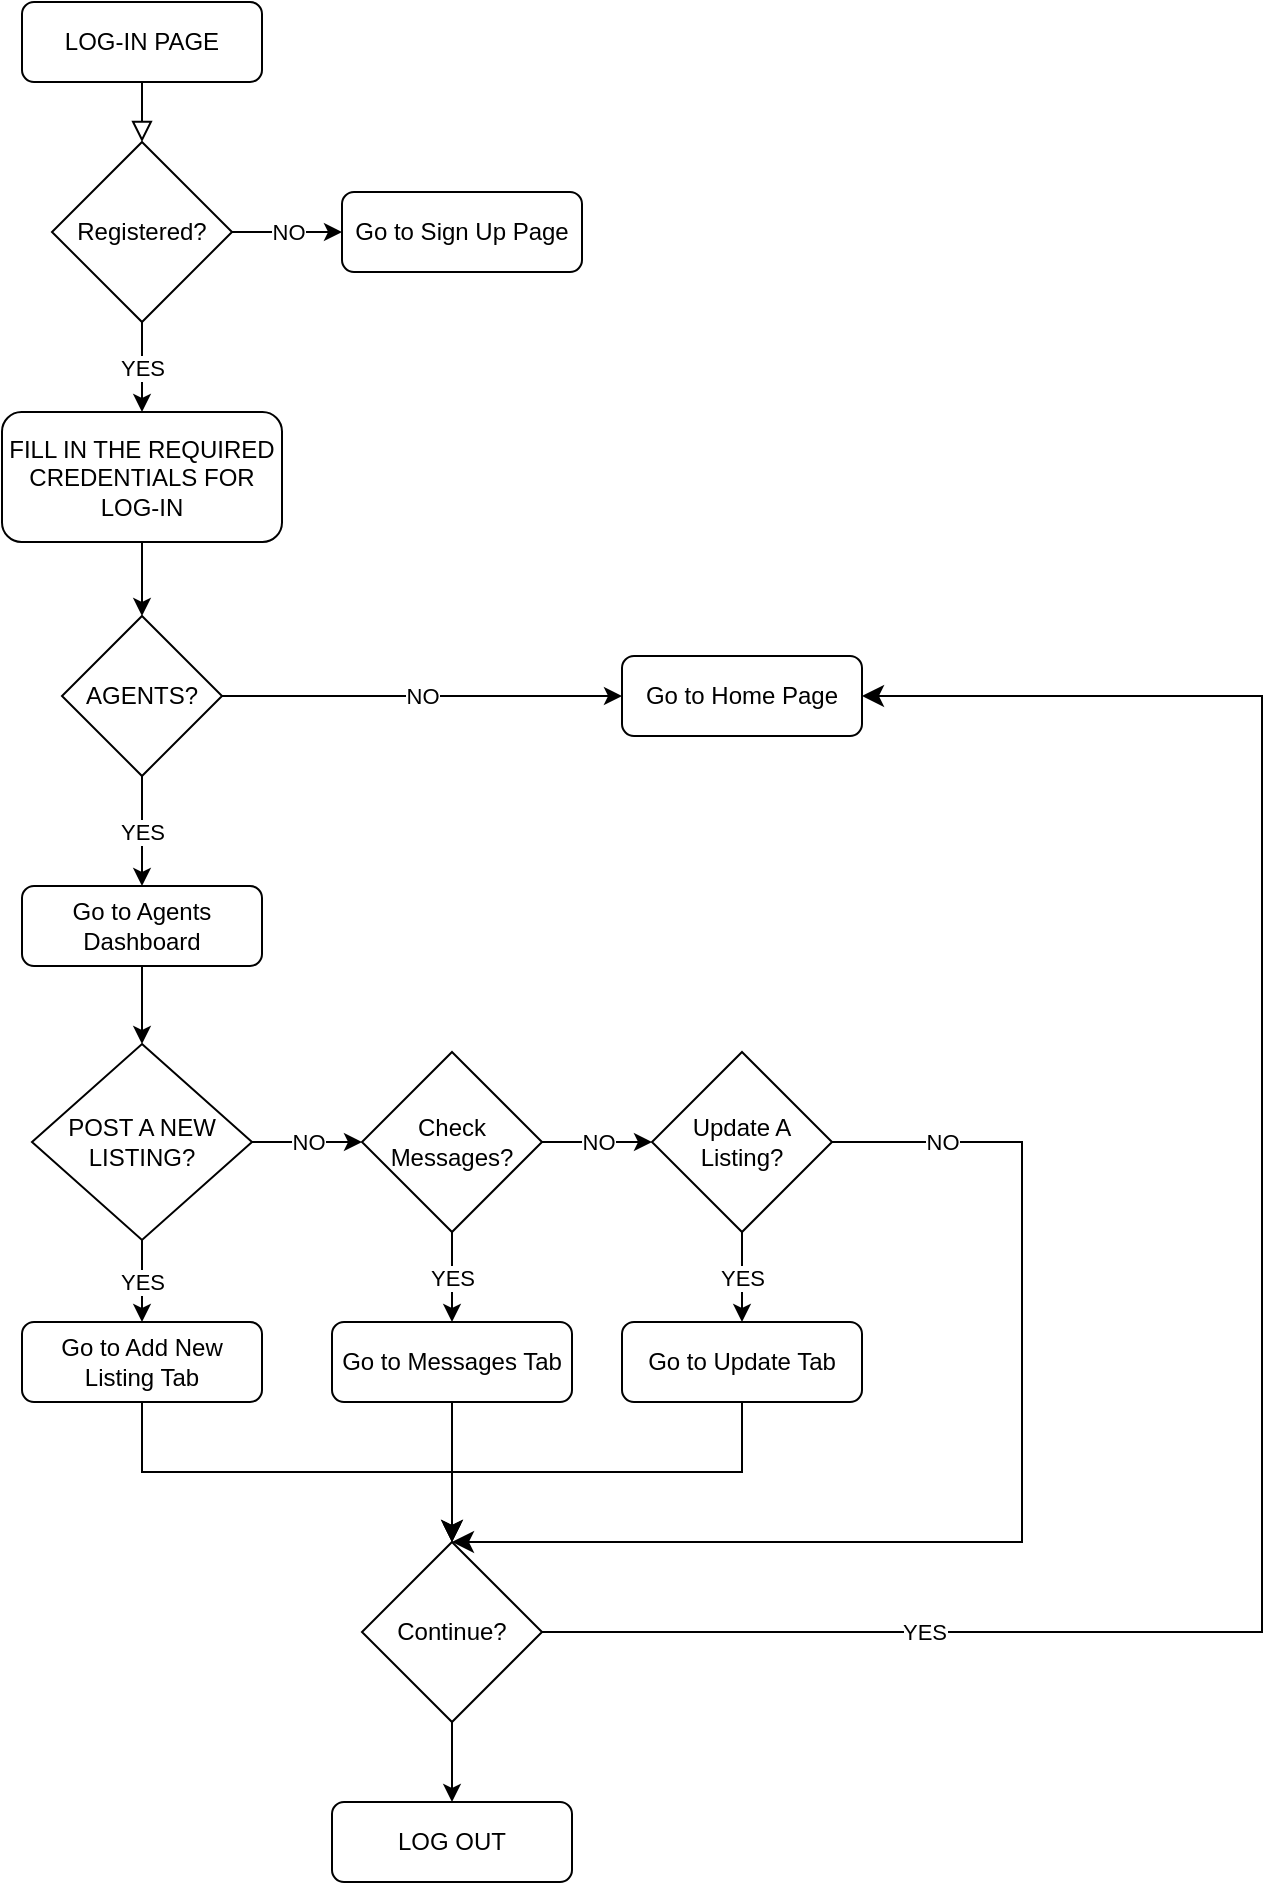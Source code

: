 <mxfile version="21.2.4" type="device">
  <diagram id="C5RBs43oDa-KdzZeNtuy" name="Page-1">
    <mxGraphModel dx="1179" dy="476" grid="1" gridSize="10" guides="1" tooltips="1" connect="1" arrows="1" fold="1" page="1" pageScale="1" pageWidth="827" pageHeight="1169" math="0" shadow="0">
      <root>
        <mxCell id="WIyWlLk6GJQsqaUBKTNV-0" />
        <mxCell id="WIyWlLk6GJQsqaUBKTNV-1" parent="WIyWlLk6GJQsqaUBKTNV-0" />
        <mxCell id="wAypo3cwiPXsFD_8yfsH-0" value="" style="rounded=0;html=1;jettySize=auto;orthogonalLoop=1;fontSize=11;endArrow=block;endFill=0;endSize=8;strokeWidth=1;shadow=0;labelBackgroundColor=none;edgeStyle=orthogonalEdgeStyle;entryX=0.5;entryY=0;entryDx=0;entryDy=0;" edge="1" parent="WIyWlLk6GJQsqaUBKTNV-1" source="wAypo3cwiPXsFD_8yfsH-1" target="wAypo3cwiPXsFD_8yfsH-6">
          <mxGeometry relative="1" as="geometry">
            <mxPoint x="130" y="110" as="targetPoint" />
          </mxGeometry>
        </mxCell>
        <mxCell id="wAypo3cwiPXsFD_8yfsH-1" value="LOG-IN PAGE" style="rounded=1;whiteSpace=wrap;html=1;fontSize=12;glass=0;strokeWidth=1;shadow=0;" vertex="1" parent="WIyWlLk6GJQsqaUBKTNV-1">
          <mxGeometry x="70" y="120" width="120" height="40" as="geometry" />
        </mxCell>
        <mxCell id="wAypo3cwiPXsFD_8yfsH-4" value="NO" style="edgeStyle=orthogonalEdgeStyle;rounded=0;orthogonalLoop=1;jettySize=auto;html=1;entryX=0;entryY=0.5;entryDx=0;entryDy=0;" edge="1" parent="WIyWlLk6GJQsqaUBKTNV-1" source="wAypo3cwiPXsFD_8yfsH-6" target="wAypo3cwiPXsFD_8yfsH-7">
          <mxGeometry relative="1" as="geometry">
            <mxPoint x="240" y="235" as="targetPoint" />
          </mxGeometry>
        </mxCell>
        <mxCell id="wAypo3cwiPXsFD_8yfsH-5" value="YES" style="edgeStyle=orthogonalEdgeStyle;rounded=0;orthogonalLoop=1;jettySize=auto;html=1;" edge="1" parent="WIyWlLk6GJQsqaUBKTNV-1" source="wAypo3cwiPXsFD_8yfsH-6" target="wAypo3cwiPXsFD_8yfsH-9">
          <mxGeometry relative="1" as="geometry" />
        </mxCell>
        <mxCell id="wAypo3cwiPXsFD_8yfsH-6" value="Registered?" style="rhombus;whiteSpace=wrap;html=1;" vertex="1" parent="WIyWlLk6GJQsqaUBKTNV-1">
          <mxGeometry x="85" y="190" width="90" height="90" as="geometry" />
        </mxCell>
        <mxCell id="wAypo3cwiPXsFD_8yfsH-7" value="Go to Sign Up Page" style="rounded=1;whiteSpace=wrap;html=1;fontSize=12;glass=0;strokeWidth=1;shadow=0;" vertex="1" parent="WIyWlLk6GJQsqaUBKTNV-1">
          <mxGeometry x="230" y="215" width="120" height="40" as="geometry" />
        </mxCell>
        <mxCell id="wAypo3cwiPXsFD_8yfsH-9" value="FILL IN THE REQUIRED CREDENTIALS FOR LOG-IN" style="rounded=1;whiteSpace=wrap;html=1;fontSize=12;glass=0;strokeWidth=1;shadow=0;" vertex="1" parent="WIyWlLk6GJQsqaUBKTNV-1">
          <mxGeometry x="60" y="325" width="140" height="65" as="geometry" />
        </mxCell>
        <mxCell id="wAypo3cwiPXsFD_8yfsH-10" value="" style="edgeStyle=orthogonalEdgeStyle;rounded=0;orthogonalLoop=1;jettySize=auto;html=1;exitX=0.5;exitY=1;exitDx=0;exitDy=0;" edge="1" parent="WIyWlLk6GJQsqaUBKTNV-1" source="wAypo3cwiPXsFD_8yfsH-9" target="wAypo3cwiPXsFD_8yfsH-13">
          <mxGeometry relative="1" as="geometry">
            <mxPoint x="130" y="445" as="sourcePoint" />
          </mxGeometry>
        </mxCell>
        <mxCell id="wAypo3cwiPXsFD_8yfsH-12" value="YES" style="edgeStyle=orthogonalEdgeStyle;rounded=0;orthogonalLoop=1;jettySize=auto;html=1;" edge="1" parent="WIyWlLk6GJQsqaUBKTNV-1" source="wAypo3cwiPXsFD_8yfsH-13" target="wAypo3cwiPXsFD_8yfsH-15">
          <mxGeometry relative="1" as="geometry" />
        </mxCell>
        <mxCell id="wAypo3cwiPXsFD_8yfsH-21" value="NO" style="edgeStyle=orthogonalEdgeStyle;rounded=0;orthogonalLoop=1;jettySize=auto;html=1;" edge="1" parent="WIyWlLk6GJQsqaUBKTNV-1" source="wAypo3cwiPXsFD_8yfsH-13" target="wAypo3cwiPXsFD_8yfsH-18">
          <mxGeometry relative="1" as="geometry" />
        </mxCell>
        <mxCell id="wAypo3cwiPXsFD_8yfsH-13" value="AGENTS?" style="rhombus;whiteSpace=wrap;html=1;" vertex="1" parent="WIyWlLk6GJQsqaUBKTNV-1">
          <mxGeometry x="90" y="427" width="80" height="80" as="geometry" />
        </mxCell>
        <mxCell id="wAypo3cwiPXsFD_8yfsH-14" value="" style="edgeStyle=orthogonalEdgeStyle;rounded=0;orthogonalLoop=1;jettySize=auto;html=1;entryX=0.5;entryY=0;entryDx=0;entryDy=0;" edge="1" parent="WIyWlLk6GJQsqaUBKTNV-1" source="wAypo3cwiPXsFD_8yfsH-15" target="wAypo3cwiPXsFD_8yfsH-22">
          <mxGeometry relative="1" as="geometry">
            <mxPoint x="130" y="642" as="targetPoint" />
          </mxGeometry>
        </mxCell>
        <mxCell id="wAypo3cwiPXsFD_8yfsH-15" value="Go to Agents Dashboard" style="rounded=1;whiteSpace=wrap;html=1;fontSize=12;glass=0;strokeWidth=1;shadow=0;" vertex="1" parent="WIyWlLk6GJQsqaUBKTNV-1">
          <mxGeometry x="70" y="562" width="120" height="40" as="geometry" />
        </mxCell>
        <mxCell id="wAypo3cwiPXsFD_8yfsH-18" value="Go to Home Page" style="rounded=1;whiteSpace=wrap;html=1;fontSize=12;glass=0;strokeWidth=1;shadow=0;" vertex="1" parent="WIyWlLk6GJQsqaUBKTNV-1">
          <mxGeometry x="370" y="447" width="120" height="40" as="geometry" />
        </mxCell>
        <mxCell id="wAypo3cwiPXsFD_8yfsH-24" value="NO" style="edgeStyle=orthogonalEdgeStyle;rounded=0;orthogonalLoop=1;jettySize=auto;html=1;entryX=0;entryY=0.5;entryDx=0;entryDy=0;" edge="1" parent="WIyWlLk6GJQsqaUBKTNV-1" source="wAypo3cwiPXsFD_8yfsH-22" target="wAypo3cwiPXsFD_8yfsH-25">
          <mxGeometry relative="1" as="geometry">
            <mxPoint x="224" y="690" as="targetPoint" />
          </mxGeometry>
        </mxCell>
        <mxCell id="wAypo3cwiPXsFD_8yfsH-27" value="YES" style="edgeStyle=orthogonalEdgeStyle;rounded=0;orthogonalLoop=1;jettySize=auto;html=1;" edge="1" parent="WIyWlLk6GJQsqaUBKTNV-1" source="wAypo3cwiPXsFD_8yfsH-22" target="wAypo3cwiPXsFD_8yfsH-26">
          <mxGeometry relative="1" as="geometry" />
        </mxCell>
        <mxCell id="wAypo3cwiPXsFD_8yfsH-22" value="POST A NEW LISTING?" style="rhombus;whiteSpace=wrap;html=1;" vertex="1" parent="WIyWlLk6GJQsqaUBKTNV-1">
          <mxGeometry x="75" y="641" width="110" height="98" as="geometry" />
        </mxCell>
        <mxCell id="wAypo3cwiPXsFD_8yfsH-29" value="YES" style="edgeStyle=orthogonalEdgeStyle;rounded=0;orthogonalLoop=1;jettySize=auto;html=1;" edge="1" parent="WIyWlLk6GJQsqaUBKTNV-1" source="wAypo3cwiPXsFD_8yfsH-25" target="wAypo3cwiPXsFD_8yfsH-28">
          <mxGeometry relative="1" as="geometry" />
        </mxCell>
        <mxCell id="wAypo3cwiPXsFD_8yfsH-31" value="NO" style="edgeStyle=orthogonalEdgeStyle;rounded=0;orthogonalLoop=1;jettySize=auto;html=1;" edge="1" parent="WIyWlLk6GJQsqaUBKTNV-1" source="wAypo3cwiPXsFD_8yfsH-25" target="wAypo3cwiPXsFD_8yfsH-30">
          <mxGeometry relative="1" as="geometry" />
        </mxCell>
        <mxCell id="wAypo3cwiPXsFD_8yfsH-25" value="Check Messages?" style="rhombus;whiteSpace=wrap;html=1;" vertex="1" parent="WIyWlLk6GJQsqaUBKTNV-1">
          <mxGeometry x="240" y="645" width="90" height="90" as="geometry" />
        </mxCell>
        <mxCell id="wAypo3cwiPXsFD_8yfsH-26" value="Go to Add New Listing Tab" style="rounded=1;whiteSpace=wrap;html=1;fontSize=12;glass=0;strokeWidth=1;shadow=0;" vertex="1" parent="WIyWlLk6GJQsqaUBKTNV-1">
          <mxGeometry x="70" y="780" width="120" height="40" as="geometry" />
        </mxCell>
        <mxCell id="wAypo3cwiPXsFD_8yfsH-44" value="" style="edgeStyle=orthogonalEdgeStyle;rounded=0;orthogonalLoop=1;jettySize=auto;html=1;" edge="1" parent="WIyWlLk6GJQsqaUBKTNV-1" source="wAypo3cwiPXsFD_8yfsH-28" target="wAypo3cwiPXsFD_8yfsH-41">
          <mxGeometry relative="1" as="geometry" />
        </mxCell>
        <mxCell id="wAypo3cwiPXsFD_8yfsH-28" value="Go to Messages Tab" style="rounded=1;whiteSpace=wrap;html=1;fontSize=12;glass=0;strokeWidth=1;shadow=0;" vertex="1" parent="WIyWlLk6GJQsqaUBKTNV-1">
          <mxGeometry x="225" y="780" width="120" height="40" as="geometry" />
        </mxCell>
        <mxCell id="wAypo3cwiPXsFD_8yfsH-33" value="YES" style="edgeStyle=orthogonalEdgeStyle;rounded=0;orthogonalLoop=1;jettySize=auto;html=1;" edge="1" parent="WIyWlLk6GJQsqaUBKTNV-1" source="wAypo3cwiPXsFD_8yfsH-30" target="wAypo3cwiPXsFD_8yfsH-32">
          <mxGeometry relative="1" as="geometry" />
        </mxCell>
        <mxCell id="wAypo3cwiPXsFD_8yfsH-30" value="Update A Listing?" style="rhombus;whiteSpace=wrap;html=1;" vertex="1" parent="WIyWlLk6GJQsqaUBKTNV-1">
          <mxGeometry x="385" y="645" width="90" height="90" as="geometry" />
        </mxCell>
        <mxCell id="wAypo3cwiPXsFD_8yfsH-32" value="Go to Update Tab" style="rounded=1;whiteSpace=wrap;html=1;fontSize=12;glass=0;strokeWidth=1;shadow=0;" vertex="1" parent="WIyWlLk6GJQsqaUBKTNV-1">
          <mxGeometry x="370" y="780" width="120" height="40" as="geometry" />
        </mxCell>
        <mxCell id="wAypo3cwiPXsFD_8yfsH-37" value="LOG OUT" style="rounded=1;whiteSpace=wrap;html=1;fontSize=12;glass=0;strokeWidth=1;shadow=0;" vertex="1" parent="WIyWlLk6GJQsqaUBKTNV-1">
          <mxGeometry x="225" y="1020" width="120" height="40" as="geometry" />
        </mxCell>
        <mxCell id="wAypo3cwiPXsFD_8yfsH-40" value="YES" style="edgeStyle=elbowEdgeStyle;elbow=horizontal;endArrow=classic;html=1;curved=0;rounded=0;endSize=8;startSize=8;exitX=1;exitY=0.5;exitDx=0;exitDy=0;entryX=1;entryY=0.5;entryDx=0;entryDy=0;" edge="1" parent="WIyWlLk6GJQsqaUBKTNV-1" source="wAypo3cwiPXsFD_8yfsH-41" target="wAypo3cwiPXsFD_8yfsH-18">
          <mxGeometry x="-0.63" width="50" height="50" relative="1" as="geometry">
            <mxPoint x="640" y="690" as="sourcePoint" />
            <mxPoint x="705" y="570" as="targetPoint" />
            <Array as="points">
              <mxPoint x="690" y="570" />
            </Array>
            <mxPoint x="1" as="offset" />
          </mxGeometry>
        </mxCell>
        <mxCell id="wAypo3cwiPXsFD_8yfsH-45" value="" style="edgeStyle=orthogonalEdgeStyle;rounded=0;orthogonalLoop=1;jettySize=auto;html=1;" edge="1" parent="WIyWlLk6GJQsqaUBKTNV-1" source="wAypo3cwiPXsFD_8yfsH-41" target="wAypo3cwiPXsFD_8yfsH-37">
          <mxGeometry relative="1" as="geometry" />
        </mxCell>
        <mxCell id="wAypo3cwiPXsFD_8yfsH-41" value="Continue?" style="rhombus;whiteSpace=wrap;html=1;" vertex="1" parent="WIyWlLk6GJQsqaUBKTNV-1">
          <mxGeometry x="240" y="890" width="90" height="90" as="geometry" />
        </mxCell>
        <mxCell id="wAypo3cwiPXsFD_8yfsH-42" value="" style="edgeStyle=elbowEdgeStyle;elbow=vertical;endArrow=classic;html=1;curved=0;rounded=0;endSize=8;startSize=8;exitX=0.5;exitY=1;exitDx=0;exitDy=0;entryX=0.5;entryY=0;entryDx=0;entryDy=0;" edge="1" parent="WIyWlLk6GJQsqaUBKTNV-1" source="wAypo3cwiPXsFD_8yfsH-26" target="wAypo3cwiPXsFD_8yfsH-41">
          <mxGeometry width="50" height="50" relative="1" as="geometry">
            <mxPoint x="120" y="910" as="sourcePoint" />
            <mxPoint x="170" y="860" as="targetPoint" />
          </mxGeometry>
        </mxCell>
        <mxCell id="wAypo3cwiPXsFD_8yfsH-43" value="" style="edgeStyle=elbowEdgeStyle;elbow=vertical;endArrow=classic;html=1;curved=0;rounded=0;endSize=8;startSize=8;exitX=0.5;exitY=1;exitDx=0;exitDy=0;entryX=0.5;entryY=0;entryDx=0;entryDy=0;" edge="1" parent="WIyWlLk6GJQsqaUBKTNV-1" source="wAypo3cwiPXsFD_8yfsH-32" target="wAypo3cwiPXsFD_8yfsH-41">
          <mxGeometry width="50" height="50" relative="1" as="geometry">
            <mxPoint x="425" y="920" as="sourcePoint" />
            <mxPoint x="475" y="870" as="targetPoint" />
          </mxGeometry>
        </mxCell>
        <mxCell id="wAypo3cwiPXsFD_8yfsH-46" value="" style="edgeStyle=elbowEdgeStyle;elbow=vertical;endArrow=classic;html=1;curved=0;rounded=0;endSize=8;startSize=8;exitX=1;exitY=0.5;exitDx=0;exitDy=0;entryX=0.5;entryY=0;entryDx=0;entryDy=0;" edge="1" parent="WIyWlLk6GJQsqaUBKTNV-1" source="wAypo3cwiPXsFD_8yfsH-30" target="wAypo3cwiPXsFD_8yfsH-41">
          <mxGeometry width="50" height="50" relative="1" as="geometry">
            <mxPoint x="500" y="880" as="sourcePoint" />
            <mxPoint x="550" y="830" as="targetPoint" />
            <Array as="points">
              <mxPoint x="570" y="750" />
              <mxPoint x="390" y="860" />
            </Array>
          </mxGeometry>
        </mxCell>
        <mxCell id="wAypo3cwiPXsFD_8yfsH-47" value="NO" style="edgeLabel;html=1;align=center;verticalAlign=middle;resizable=0;points=[];" vertex="1" connectable="0" parent="wAypo3cwiPXsFD_8yfsH-46">
          <mxGeometry x="0.582" relative="1" as="geometry">
            <mxPoint x="124" y="-200" as="offset" />
          </mxGeometry>
        </mxCell>
      </root>
    </mxGraphModel>
  </diagram>
</mxfile>
